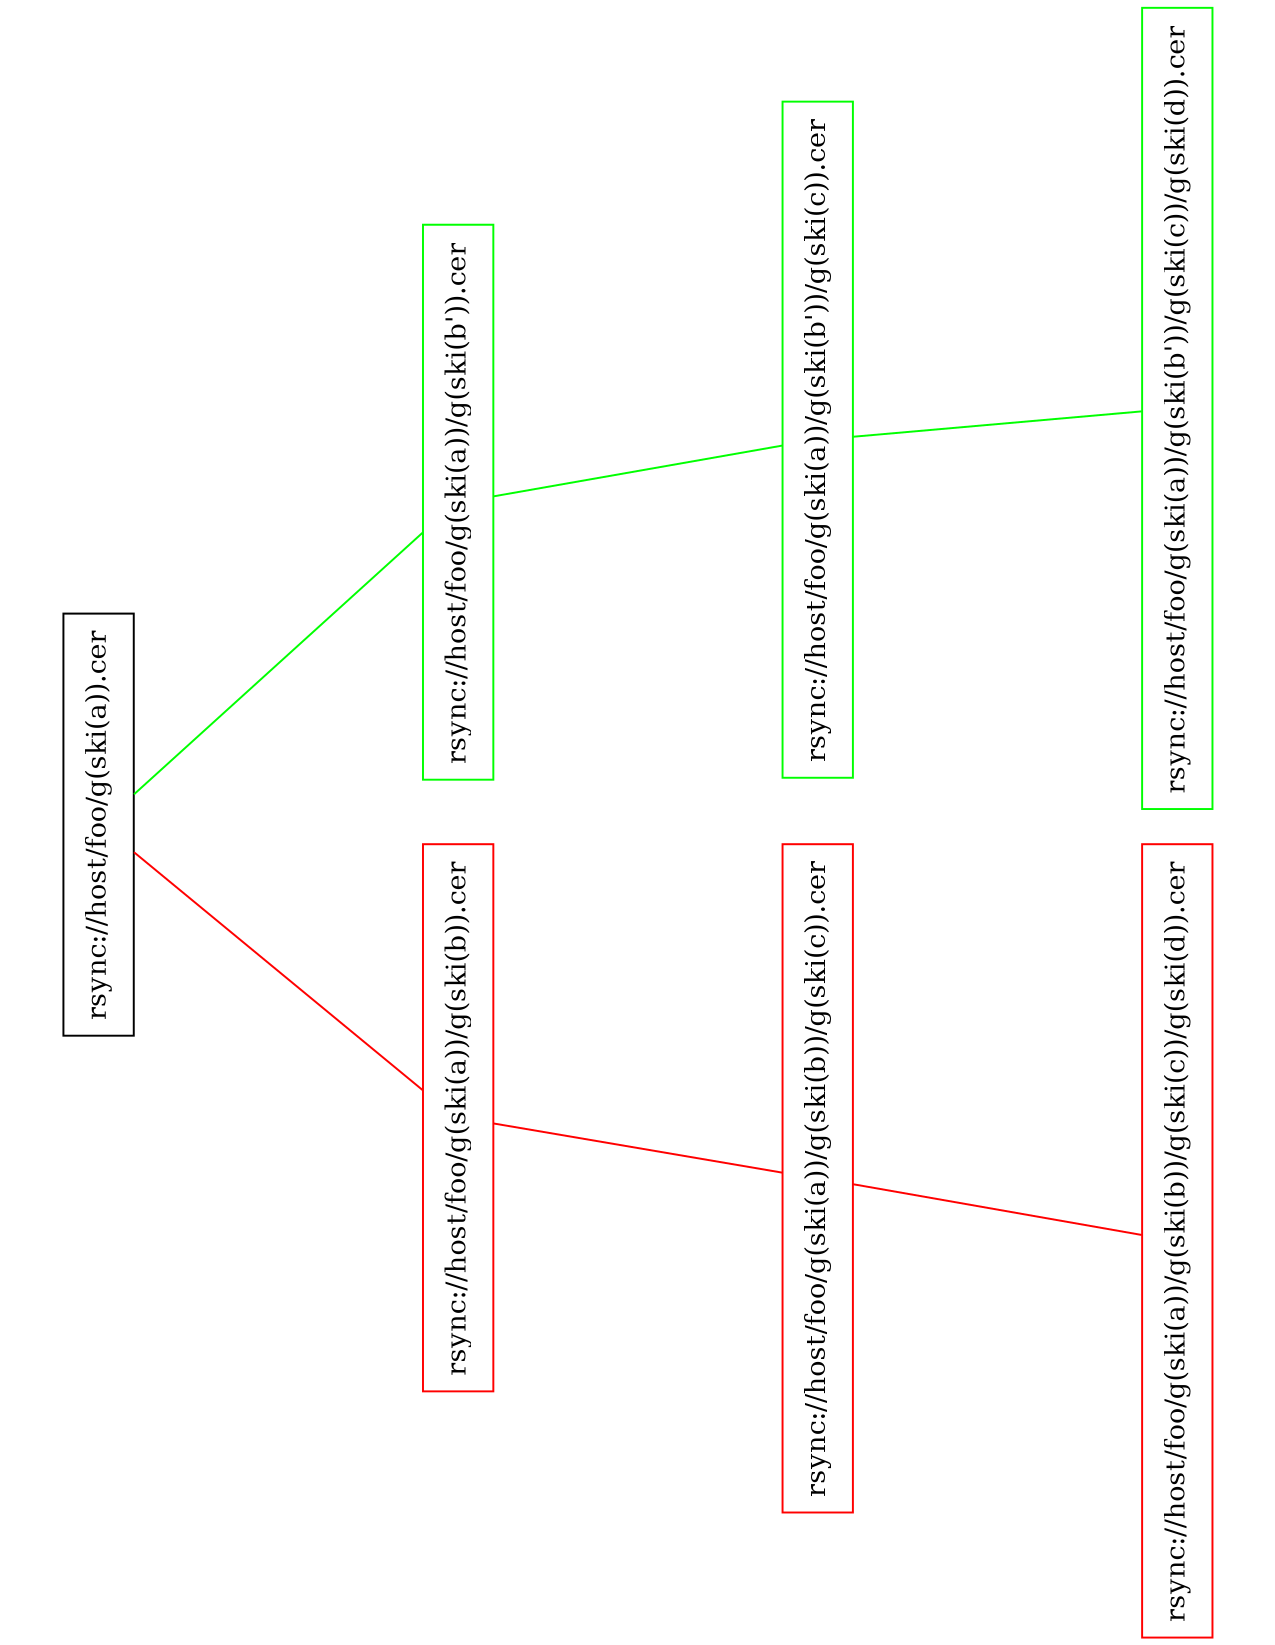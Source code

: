 // $Id$
//
// Pictures to go with repository-structure.txt.  First picture is rekeying b with
// a g(ski)/g(ski)/g(ski).cer model, second is with stable meaningless identifiers.
//
// Render thusly:
//
//    dot -Tps2 repository-structure.dot | ps2pdf - repository-structure.pdf

graph rekeying_ski {
   rotate=90;	size="11,8.5";	splines=true;	ratio=fill;
   node		[ shape=box ];
   a		[ color=black,	label="rsync://host/foo/g(ski(a)).cer" ]
   b		[ color=red,	label="rsync://host/foo/g(ski(a))/g(ski(b)).cer" ]
   c		[ color=red,	label="rsync://host/foo/g(ski(a))/g(ski(b))/g(ski(c)).cer" ]
   d		[ color=red,	label="rsync://host/foo/g(ski(a))/g(ski(b))/g(ski(c))/g(ski(d)).cer" ]
   a  -- b	[ color=red ];
   b  -- c	[ color=red ];
   c  -- d	[ color=red ];
   b_		[ color=green,	label="rsync://host/foo/g(ski(a))/g(ski(b')).cer" ]
   c_		[ color=green,	label="rsync://host/foo/g(ski(a))/g(ski(b'))/g(ski(c)).cer" ]
   d_		[ color=green,	label="rsync://host/foo/g(ski(a))/g(ski(b'))/g(ski(c))/g(ski(d)).cer" ]
   a  -- b_	[ color=green ];
   b_ -- c_	[ color=green ];
   c_ -- d_	[ color=green ];
}

graph rekeying_gensym {
   rotate=90;	size="11,8.5";	splines=true;	ratio=fill;
   node		[ shape=box ];
   a		[ color=black,	label="rsync://host/foo/g(ski(a)).cer" ]
   b		[ color=red,	label="rsync://host/foo/G001/g(ski(b)).cer" ]
   c		[ color=black,	label="rsync://host/foo/G001/G002/g(ski(c)).cer" ]
   d		[ color=black,	label="rsync://host/foo/G001/G002/G003/g(ski(d)).cer" ]
   a  -- b	[ color=red ];
   b  -- c	[ color=red ];
   c  -- d	[ color=black ];
   b_		[ color=green,	label="rsync://host/foo/G001/g(ski(b')).cer" ]
   a  -- b_	[ color=green ];
   b_ -- c	[ color=green ];
}
